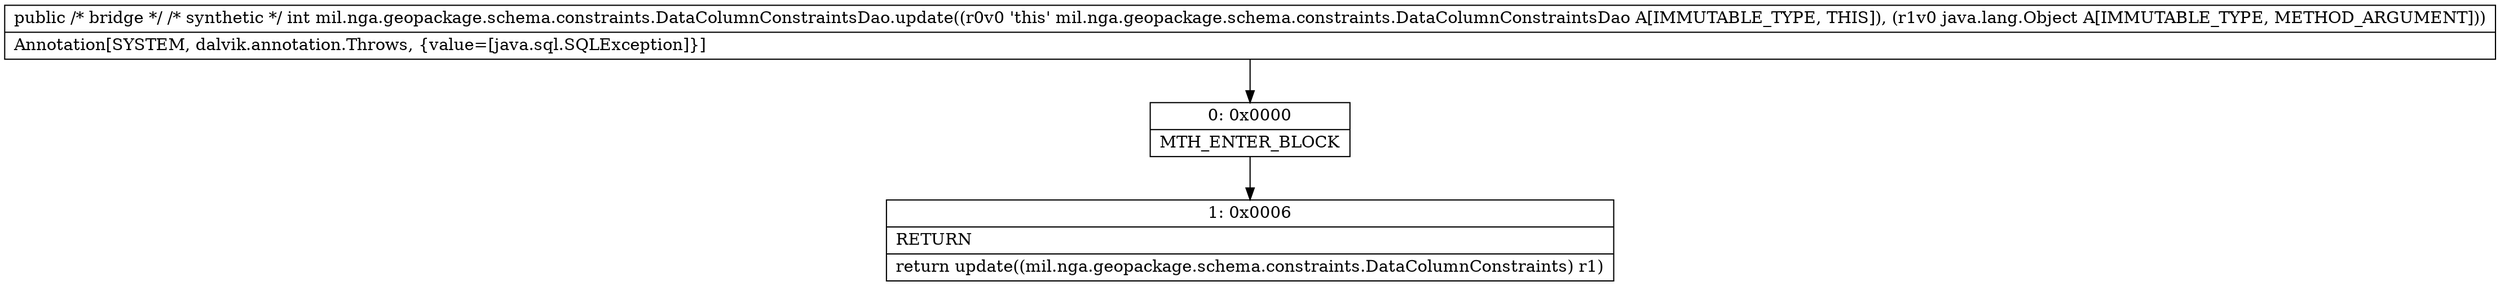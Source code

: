 digraph "CFG formil.nga.geopackage.schema.constraints.DataColumnConstraintsDao.update(Ljava\/lang\/Object;)I" {
Node_0 [shape=record,label="{0\:\ 0x0000|MTH_ENTER_BLOCK\l}"];
Node_1 [shape=record,label="{1\:\ 0x0006|RETURN\l|return update((mil.nga.geopackage.schema.constraints.DataColumnConstraints) r1)\l}"];
MethodNode[shape=record,label="{public \/* bridge *\/ \/* synthetic *\/ int mil.nga.geopackage.schema.constraints.DataColumnConstraintsDao.update((r0v0 'this' mil.nga.geopackage.schema.constraints.DataColumnConstraintsDao A[IMMUTABLE_TYPE, THIS]), (r1v0 java.lang.Object A[IMMUTABLE_TYPE, METHOD_ARGUMENT]))  | Annotation[SYSTEM, dalvik.annotation.Throws, \{value=[java.sql.SQLException]\}]\l}"];
MethodNode -> Node_0;
Node_0 -> Node_1;
}

